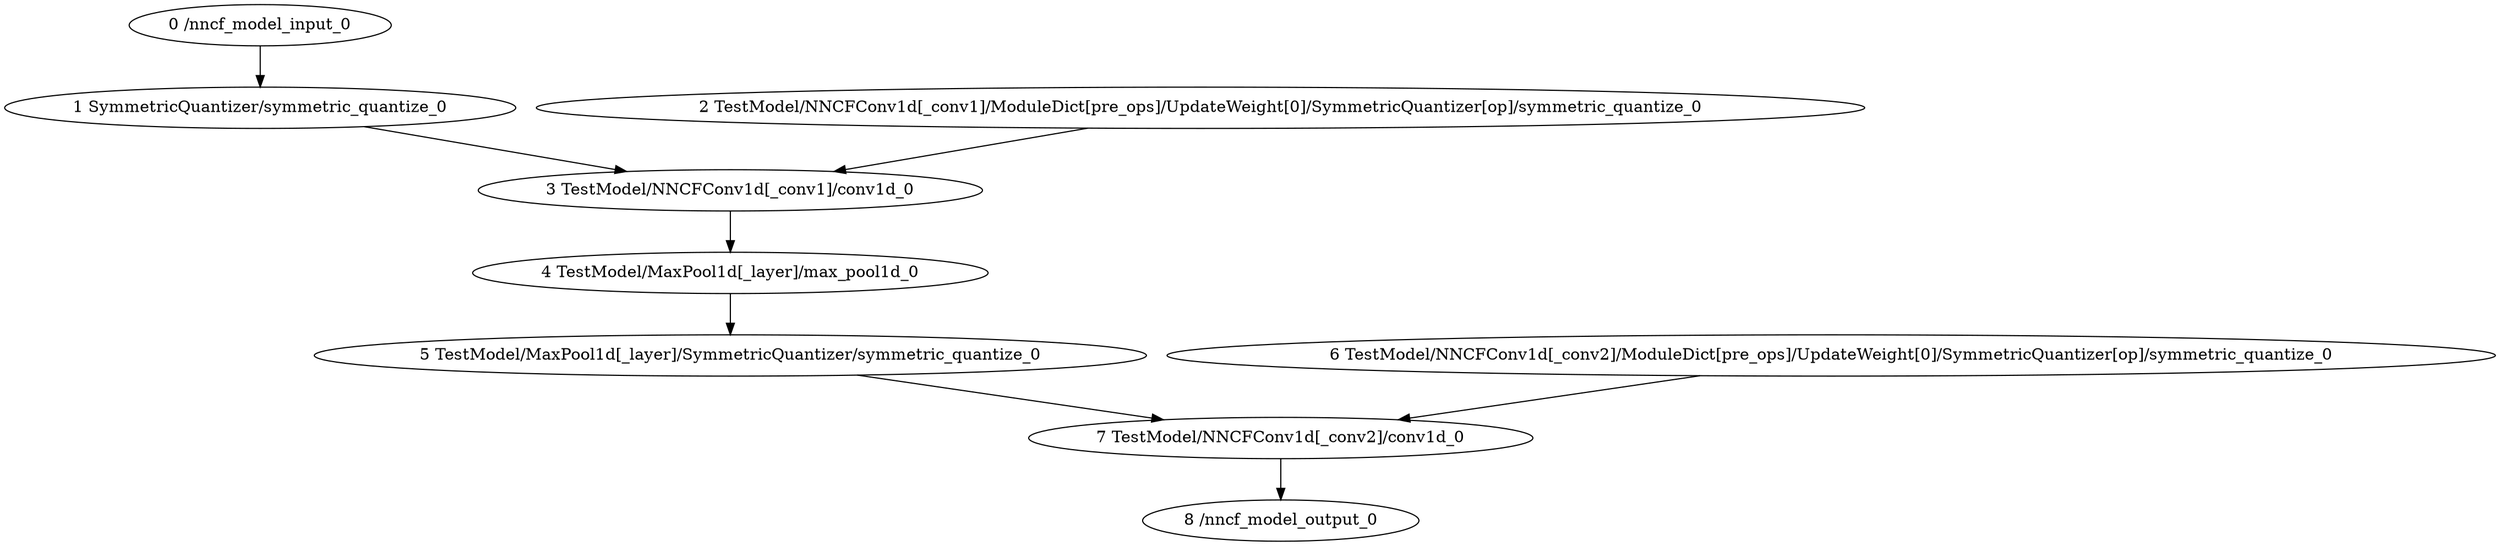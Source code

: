 strict digraph  {
"0 /nncf_model_input_0" [id=0, type=nncf_model_input];
"1 SymmetricQuantizer/symmetric_quantize_0" [id=1, type=symmetric_quantize];
"2 TestModel/NNCFConv1d[_conv1]/ModuleDict[pre_ops]/UpdateWeight[0]/SymmetricQuantizer[op]/symmetric_quantize_0" [id=2, type=symmetric_quantize];
"3 TestModel/NNCFConv1d[_conv1]/conv1d_0" [id=3, type=conv1d];
"4 TestModel/MaxPool1d[_layer]/max_pool1d_0" [id=4, type=max_pool1d];
"5 TestModel/MaxPool1d[_layer]/SymmetricQuantizer/symmetric_quantize_0" [id=5, type=symmetric_quantize];
"6 TestModel/NNCFConv1d[_conv2]/ModuleDict[pre_ops]/UpdateWeight[0]/SymmetricQuantizer[op]/symmetric_quantize_0" [id=6, type=symmetric_quantize];
"7 TestModel/NNCFConv1d[_conv2]/conv1d_0" [id=7, type=conv1d];
"8 /nncf_model_output_0" [id=8, type=nncf_model_output];
"0 /nncf_model_input_0" -> "1 SymmetricQuantizer/symmetric_quantize_0";
"1 SymmetricQuantizer/symmetric_quantize_0" -> "3 TestModel/NNCFConv1d[_conv1]/conv1d_0";
"2 TestModel/NNCFConv1d[_conv1]/ModuleDict[pre_ops]/UpdateWeight[0]/SymmetricQuantizer[op]/symmetric_quantize_0" -> "3 TestModel/NNCFConv1d[_conv1]/conv1d_0";
"3 TestModel/NNCFConv1d[_conv1]/conv1d_0" -> "4 TestModel/MaxPool1d[_layer]/max_pool1d_0";
"4 TestModel/MaxPool1d[_layer]/max_pool1d_0" -> "5 TestModel/MaxPool1d[_layer]/SymmetricQuantizer/symmetric_quantize_0";
"5 TestModel/MaxPool1d[_layer]/SymmetricQuantizer/symmetric_quantize_0" -> "7 TestModel/NNCFConv1d[_conv2]/conv1d_0";
"6 TestModel/NNCFConv1d[_conv2]/ModuleDict[pre_ops]/UpdateWeight[0]/SymmetricQuantizer[op]/symmetric_quantize_0" -> "7 TestModel/NNCFConv1d[_conv2]/conv1d_0";
"7 TestModel/NNCFConv1d[_conv2]/conv1d_0" -> "8 /nncf_model_output_0";
}
